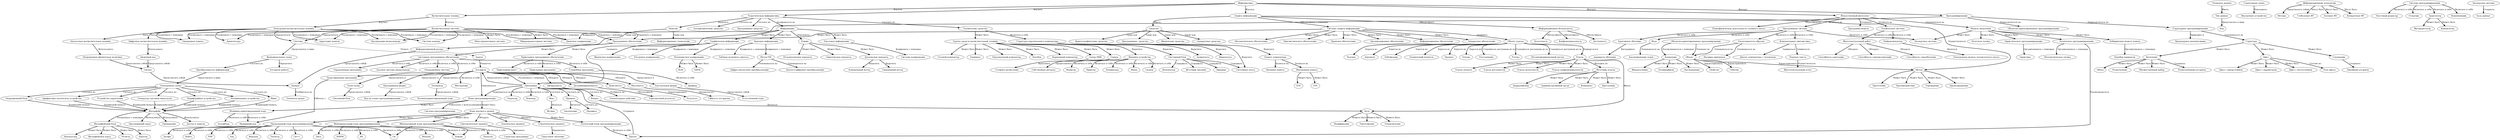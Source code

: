 digraph ex01 {
	"Информатика" -> "Вычислительная техника" [ label = "Изучать", style=bold ];
	"Вычислительная техника" -> "Электронно-вычислительная машина" [ label = "Изучать", style=bold ];
	"Вычислительная техника" -> "Вычислительная система" [ label = "Изучать", style=bold ];
	"Электронно-вычислительная машина" -> "Аналоговая вычислительная машина" [ label = "Быть", style=bold ];
	"Электронно-вычислительная машина" -> "Цифровая вычислительная машина" [ label = "Быть", style=bold ];
	"Аналоговая вычислительная машина" -> "Непрерывная физическая величина" [ label = "Использовать", style=bold ];
	"Цифровая вычислительная машина" -> "Двоичный код" [ label = "Использовать", style=bold ];
	"Непрерывная физическая величина" -> "Сигнал" [ label = "Представлять собой", style=bold ];
	"Двоичный код" -> "Сигнал" [ label = "Представлять собой", style=bold ];
	"Сигнал" -> "Данные" [ label = "Представлять собой", style=bold ];
	"Данные" -> "Элементы даных" [ label = "Разбиваться на", style=bold ];
	"Элементы данных" -> "Тип данных" [ label = "Иметь", style=bold ];
	"Тип данных" -> "Код" [ label = "Представлять в виде", style=bold ];
	"Электронно-вычислительная машина" -> "Система" [ label = "Определяться", style=bold ];
	"Вычислительная система" -> "Система" [ label = "Определяться", style=bold ];
	"Система" -> "Задача" [ label = "Решать"];
	"Задача" -> "Алгоритм" [ label = "Решается", style=bold ];
	"Алгоритм" -> "Программа" [ label = "Реализовать с помощью", style=bold ];
	"Система" -> "Функциональная схема" [ label = "Представлять в виде", style=bold ];
	"Функциональная схема" -> "Преобразователь информации" [ label = "Состоять из", style=bold ];
	"Преобразователь информации" -> "Электронная схема" [ label = "Представлять в виде", style=bold ];
	"Электронная схема" -> "Операционный блок" [ label = "Состоять из", style=bold ];
	"Электронная схема" -> "Арифметико-логическое устройство" [ label = "Состоять из", style=bold ];
	"Электронная схема" -> "Устройство управления" [ label = "Состоять из", style=bold ];
	"Электронная схема" -> "Генератор тактовых импульсов" [ label = "Состоять из", style=bold ];
	"Электронная схема" -> "Периферийное устройство" [ label = "Состоять из", style=bold ];
	"Электронная схема" -> "Запоминающее устройство" [ label = "Состоять из", style=bold ];
	"Электронная схема" -> "Шина" [ label = "Состоять из", style=bold ];
	"Операционный блок" -> "Интерфейс" [ label = "Взаимодействовать", style=bold ];
	"Арифметико-логическое устройство" -> "Интерфейс" [ label = "Взаимодействовать", style=bold ];
	"Устройство управления" -> "Интерфейс" [ label = "Взаимодействовать", style=bold ];
	"Генератор тактовых импульсов" -> "Интерфейс" [ label = "Взаимодействовать", style=bold ];
	"Периферийное устройство" -> "Интерфейс" [ label = "Взаимодействовать", style=bold ];
	"Запоминающее устройство" -> "Интерфейс" [ label = "Взаимодействовать", style=bold ];
	"Шина" -> "Интерфейс" [ label = "Взаимодействовать", style=bold ];
	"Интерфейс" -> "Интерфейсный блок" [ label = "Реализовать с помощью", style=bold ];
	"Интерфейсный блок" -> "Адаптер" [ label = "Может быть", style=bold ];
	"Интерфейсный блок" -> "Контроллер" [ label = "Может быть", style=bold ];
	"Интерфейсный блок" -> "Интерфейсная карта" [ label = "Может быть", style=bold ];
	"Интерфейсный блок" -> "Регистр" [ label = "Может быть", style=bold ];
	"Интерфейс" -> "Программный опрос" [ label = "Использовать", style=bold ];
	"Интерфейс" -> "Прерывание" [ label = "Использовать", style=bold ];
	"Интерфейс" -> "Доступ к памяти" [ label = "Использовать", style=bold ];
	"Функциональная схема" -> "Алгоритм работы" [ label = "Определять", style=bold ];
	"Структурная схема" -> "Внутреннее устройство" [ label = "Показывать", style=bold ];
	"Электронно-вычислительная машина" -> "Программное обеспечение" [ label = "Управлять с помощью", style=bold ];
	"Вычислительная система" -> "Программное обеспечение" [ label = "Управлять с помощью", style=bold ];
	"Программное обеспечение" -> "Прикладное программное обеспечение" [ label = "Может быть", style=bold ];
	"Прикладное программное обеспечение" -> "Прикладная программа" [ label = "Включать в себя", style=bold ];
	"Прикладное программное обеспечение" -> "Прикладной пакет" [ label = "Включать в себя", style=bold ];
	"Программное обеспечение" -> "Системное программное обеспечение" [ label = "Может быть", style=bold ];
	"Системное программное обеспечение" -> "Базовая система ввода-вывода" [ label = "Включать в себя", style=bold ];
	"Системное программное обеспечение" -> "Операционная система" [ label = "Включать в себя", style=bold ];
	"Системное программное обеспечение" -> "Транслирующая программа" [ label = "Включать в себя", style=bold ];
	"Транслирующая программа" -> "Машинный код" [ label = "Работать с", style=bold ];
	"Системное программное обеспечение" -> "Служебная программа" [ label = "Включать в себя", style=bold ];
	"Служебная программа" -> "Драйвер" [ label = "Включать в себя", style=bold ];
	"Системное программное обеспечение" -> "Управляющая программа" [ label = "Включать в себя", style=bold ];
	"Электронно-вычислительная машина" -> "Организация ввода-вывода" [ label = "Реализовать с помощью", style=bold ];
	"Электронно-вычислительная машина" -> "Двоичное кодирование" [ label = "Реализовать с помощью", style=bold ];
	"Электронно-вычислительная машина" -> "Адресация памяти" [ label = "Реализовать с помощью", style=bold ];
	"Электронно-вычислительная машина" -> "Система команд" [ label = "Реализовать с помощью", style=bold ];
	"Электронно-вычислительная машина" -> "Однородная память" [ label = "Реализовать с помощью", style=bold ];
	"Электронно-вычислительная машина" -> "Архитектура" [ label = "Реализовать с помощью", style=bold ];
	"Вычислительная система" -> "Организация ввода-вывода" [ label = "Реализовать с помощью", style=bold ];
	"Вычислительная система" -> "Двоичное кодирование" [ label = "Реализовать с помощью", style=bold ];
	"Вычислительная система" -> "Адресация памяти" [ label = "Реализовать с помощью", style=bold ];
	"Вычислительная система" -> "Система команд" [ label = "Реализовать с помощью", style=bold ];
	"Вычислительная система" -> "Однородная память" [ label = "Реализовать с помощью", style=bold ];
	"Вычислительная система" -> "Архитектура" [ label = "Реализовать с помощью", style=bold ];
	"Вычислительная система" -> "Многопроцесорная система" [ label = "Может быть", style=bold ];
	"Вычислительная система" -> "Микропроцессорная система" [ label = "Может быть", style=bold ];
	"Информатика" -> "Защита информации" [ label = "Изучать", style=bold ];
	"Защита информации" -> "Информационная безопасность" [ label = "Обеспечивать", style=bold ];
	"Информационная безопасность" -> "Доступность" [ label = "Обеспечивать", style=bold ];
	"Информационная безопасность" -> "Целостность" [ label = "Обеспечивать", style=bold ];
	"Информационная безопасность" -> "Конфеденциальность" [ label = "Обеспечивать", style=bold ];
	"Защита информации" -> "Система защиты информации" [ label = "Обеспечивать с помощью", style=bold ];
	"Система защиты информации" -> "Правовое обеспечение" [ label = "Может быть", style=bold ];
	"Система защиты информации" -> "Организационное обеспечение" [ label = "Может быть", style=bold ];
	"Система защиты информации" -> "Информационное обеспечение" [ label = "Может быть", style=bold ];
	"Система защиты информации" -> "Аппаратное обеспечение" [ label = "Может быть", style=bold ];
	"Система защиты информации" -> "Программное обеспечение" [ label = "Может быть", style=bold ];
	"Система защиты информации" -> "Математическое обеспечение" [ label = "Может быть", style=bold ];
	"Система защиты информации" -> "Лингвистическое обеспечение" [ label = "Может быть", style=bold ];
	"Система защиты информации" -> "Объект угрозы" [ label = "Защищать" style=bold ];
	"Объект угрозы" -> "Человек" [ label = "Берется из", style=bold ];
	"Объект угрозы" -> "Документ" [ label = "Берется из", style=bold ];
	"Объект угрозы" -> "Публикация" [ label = "Берется из", style=bold ];
	"Объект угрозы" -> "Технический носитель" [ label = "Берется из", style=bold ];
	"Объект угрозы" -> "Продукт" [ label = "Берется из", style=bold ];
	"Объект угрозы" -> "Отходы" [ label = "Берется из", style=bold ];
	"Объект угрозы" -> "Разглашение" [ label = "Становиться доступным из-за", style=bold ];
	"Объект угрозы" -> "Утечка" [ label = "Становиться доступным из-за", style=bold ];
	"Объект угрозы" -> "Несанкционированный доступ" [ label = "Становиться доступным из-за", style=bold ];
	"Объект угрозы" -> "Угроза" [ label = "Подвергается", style=bold ];
	"Угроза" -> "Угроза целостности" [ label = "Может быть", style=bold ];
	"Угроза" -> "Угроза конфеденциальности" [ label = "Может быть", style=bold ];
	"Угроза" -> "Угроза полноте" [ label = "Может быть", style=bold ];
	"Угроза" -> "Угроза доступности" [ label = "Может быть", style=bold ];
	"Угроза" -> "Источник угрозы" [ label = "Исходить из", style=bold ];
	"Источник угрозы" -> "Конкурент" [ label = "Может быть", style=bold ];
	"Источник угрозы" -> "Преступник" [ label = "Может быть", style=bold ];
	"Источник угрозы" -> "Коррупционер" [ label = "Может быть", style=bold ];
	"Источник угрозы" -> "Административный орган" [ label = "Может быть", style=bold ];
	"Угроза" -> "Цель" [ label = "Иметь", style=bold ];
	"Цель" -> "Ознакомление" [ label = "Можеть быть", style=bold ];
	"Цель" -> "Модификация" [ label = "Можеть быть", style=bold ];
	"Цель" -> "Уничтожение" [ label = "Можеть быть", style=bold ];
	"Защита информации" -> "Метод" [ label = "Осуществляться", style=bold ];
	"Метод" -> "Упреждение" [ label = "Может быть", style=bold ];
	"Метод" -> "Предотвращение" [ label = "Может быть", style=bold ];
	"Метод" -> "Пресечение" [ label = "Может быть", style=bold ];
	"Метод" -> "Противодействие" [ label = "Может быть", style=bold ];
	"Защита информации" -> "Средство" [ label = "Иметь", style=bold ];
	"Средство" -> "Физические средства" [ label = "Такие как", style=bold ];
	"Средство" -> "Аппаратные средства" [ label = "Такие как", style=bold ];
	"Средство" -> "Криптографические средства" [ label = "Такие как", style=bold ];
	"Средство" -> "Программные  средства" [ label = "Такие как", style=bold ];
	"Информатика" -> "Теоретическая информатика" [ label = "Изучать", style=bold ];
	"Теоретическая информатика" -> "Технические средства" [ label = "Состоять из", style=bold ];
	"Теоретическая информатика" -> "Алгоритмические средства" [ label = "Состоять из", style=bold ];
	"Теоретическая информатика" -> "Программные средства" [ label = "Состоять из", style=bold ];
	"Теоретическая информатика" -> "Информация" [ label = "Базироваться на", style=bold ];
	"Информация" -> "Режим" [ label = "Передавать", style=bold ];
	"Режим" -> "Симплексная передача" [ label = "Может быть", style=bold ];
	"Режим" -> "Полудуплексная передача" [ label = "Может быть", style=bold ];
	"Режим" -> "Дуплексная передача" [ label = "Может быть", style=bold ];
	"Дуплексная передача" -> "Синхронный метод" [ label = "Выделять", style=bold ];
	"Дуплексная передача" -> "Асинхронный метод" [ label = "Выделять", style=bold ];
	"Информация" -> "Двоичное кодирование" [ label = "Кодировать", style=bold ];
	"Информация" -> "Текстовая информация" [ label = "Может быть", style=bold ];
	"Информация" -> "Графическая информация" [ label = "Может быть", style=bold ];
	"Информация" -> "Звуковая информация" [ label = "Может быть", style=bold ];
	"Текстовая информация" -> "Система кодирования" [ label = "Кодировать с помощью", style=bold ];
	"Графическая информация" -> "Индексное кодирование" [ label = "Кодировать с помощью", style=bold ];
	"Графическая информация" -> "Полноцветное кодирование" [ label = "Кодировать с помощью", style=bold ];
	"Графическая информация" -> "Растровое кодирование" [ label = "Кодировать с помощью", style=bold ];
	"Полноцветное кодирование" -> "SMYK" [ label = "Может быть", style=bold ];
	"Полноцветное кодирование" -> "RGB" [ label = "Может быть", style=bold ];
	"Звуковая информация" -> "Метод FM" [ label = "Кодировать с помощью", style=bold ];
	"Метод FM" -> "Аналого-цифровое преобразование" [ label = "Основываться на", style=bold ];
	"Метод FM" -> "Цифро-аналоговое преобразование" [ label = "Основываться на", style=bold ];
	"Звуковая информация" -> "Таблица волнового синтеза" [ label = "Кодировать с помощью", style=bold ];
	"Технические средства" -> "Группа средств вычислительной техники" [ label = "Может быть", style=bold ];
	"Группа средств вычислительной техники" -> "Супер ЭВМ" [ label = "Может быть", style=bold ];
	"Группа средств вычислительной техники" -> "Сервер" [ label = "Может быть", style=bold ];
	"Группа средств вычислительной техники" -> "Персональный компьютер" [ label = "Может быть", style=bold ];
	"Группа средств вычислительной техники" -> "Ноутбук" [ label = "Может быть", style=bold ];
	"Группа средств вычислительной техники" -> "Карманный компьютер" [ label = "Может быть", style=bold ];
	"Группа средств вычислительной техники" -> "Сетевой компьютер" [ label = "Может быть", style=bold ];
	"Группа средств вычислительной техники" -> "Терминал" [ label = "Может быть", style=bold ];
	"Супер ЭВМ" -> "Сложное вычисление" [ label = "Выполнять", style=bold ];
	"Сервер" -> "Собственные ресурсы" [ label = "Предоставлять", style=bold ];
	"Технические средства" -> "Структура персонального компьютера" [ label = "Включать в себя", style=bold ];
	"Структура персонального компьютера" -> "Системный блок" [ label = "Выделять", style=bold ];
	"Структура персонального компьютера" -> "Системная плата" [ label = "Выделять", style=bold ];
	"Структура персонального компьютера" -> "Память компьютера" [ label = "Выделять", style=bold ];
	"Структура персонального компьютера" -> "Аудиоплата" [ label = "Выделять", style=bold ];
	"Структура персонального компьютера" -> "Видеоплата" [ label = "Выделять", style=bold ];
	"Структура персонального компьютера" -> "Внешнее устройство" [ label = "Выделять", style=bold ];
	"Системный блок" -> "Системная плата" [ label = "Содержать", style=bold ];
	"Системный блок" -> "Динамик" [ label = "Содержать", style=bold ];
	"Системный блок" -> "Вентилятор" [ label = "Содержать", style=bold ];
	"Системный блок" -> "Источник питания" [ label = "Содержать", style=bold ];
	"Память компьютера" -> "Внутренняя память" [ label = "Делиться на", style=bold ];
	"Память компьютера" -> "Внешняя память" [ label = "Делиться на", style=bold ];
	"Внутренняя память" -> "ОЗУ" [ label = "Может быть", style=bold ];
	"Внутренняя память" -> "ПЗУ" [ label = "Может быть", style=bold ];
	"Внешнее устройство" -> "Клавиатура" [ label = "Включать в себя", style=bold ];
	"Внешнее устройство" -> "Мышь" [ label = "Включать в себя", style=bold ];
	"Внешнее устройство" -> "Сканер" [ label = "Включать в себя", style=bold ];
	"Внешнее устройство" -> "Монитор" [ label = "Включать в себя", style=bold ];
	"Внешнее устройство" -> "Принтер" [ label = "Включать в себя", style=bold ];
	"Теоретическая информатика" -> "Понятие" [ label = "Выделять", style=bold ];
	"Понятие" -> "Информационный ресурс" [ label = "Такие как", style=bold ];
	"Понятие" -> "Информационные технологии" [ label = "Такие как", style=bold ];
	"Информационный ресурс" -> "Данные" [ label = "Представлять собой", style=bold ];
	"Информационный технологии" -> "Методы" [ label = "Предствалять собой", style=bold ];
	"Информационный технологии" -> "Глобальные ИТ" [ label = "Могут быть", style=bold ];
	"Информационный технологии" -> "Базовые ИТ" [ label = "Могут быть", style=bold ];
	"Информационный технологии" -> "Конкретные ИТ" [ label = "Могут быть", style=bold ];
	"Информатика" -> "Программирование" [ label = "Изучать", style=bold ];
	"Программирование" -> "Программа" [ label = "Создавать", style=bold ];
	"Программа" -> "Команда" [ label = "Включать в себя", style=bold ];
	"Программа" -> "Оператор" [ label = "Включать в себя", style=bold ];
	"Программа" -> "Язык программирования" [ label = "Записываться на", style=bold ];
	"Программа" -> "Алгоритм" [ label = "Представлять собой", style=bold ];
	"Алгоритм" -> "Инструкция" [ label = "Включать в себя", style=bold ];
	"Алгоритм" -> "Дискретность" [ label = "Обладать", style=bold ];
	"Алгоритм" -> "Детерминированность" [ label = "Обладать", style=bold ];
	"Алгоритм" -> "Конечность" [ label = "Обладать", style=bold ];
	"Алгоритм" -> "Массовость" [ label = "Обладать", style=bold ];
	"Дискретность" -> "Элементарное действие" [ label = "Разбивать на", style=bold ];
	"Детерминированность" -> "Однозначный результат" [ label = "Обеспечивать", style=bold ];
	"Конечность" -> "Результат" [ label = "Характеризовать", style=bold ];
	"Массовость" -> "Гибкость алгоритма" [ label = "Предполагать", style=bold ];
	"Алгоритм" -> "Текстуальная форма" [ label = "Представлять в", style=bold ];
	"Алгоритм" -> "Блок-схема" [ label = "Представлять в", style=bold ];
	"Алгоритм" -> "Программная форма" [ label = "Представлять в", style=bold ];
	"Алгоритм" -> "Псевдокод" [ label = "Представлять в", style=bold ];
	"Текстуальная форма" -> "Естественный язык" [ label = "Представлять собой", style=bold ];
	"Блок-схема" -> "Связанный блок" [ label = "Представлять собой", style=bold ];
	"Программная форма" -> "Код на языке программирования" [ label = "Представлять собой", style=bold ];
	"Псевдокод" -> "Человекоориентированный язык" [ label = "Представлять собой", style=bold ];
	"Программирование" -> "Структурное программирование" [ label = "Подразделяться на", style=bold ];
	"Программирование" -> "Объектно-ориентированное программирование" [ label = "Подразделяться на", style=bold ];
	"Объектно-ориентированное програмирование" -> "Объект" [ label = "Основано на", style=bold ];
	"Структурное программирование" -> "Структура" [ label = "Основываться на", style=bold ];
	"Структура" -> "Следование" [ label = "Может быть", style=bold ];
	"Структура" -> "Ветвление" [ label = "Может быть", style=bold ];
	"Структура" -> "Цикл" [ label = "Может быть", style=bold ];
	"Структурное программирование" -> "Процедурная декомпозиция" [ label = "Приводить к", style=bold ];
	"Следование" -> "Линейный алгоритм" [ label = "Создавать", style=bold ];
	"Ветвление" -> "Разветвлённый алгоритм" [ label = "Создавать", style=bold ];
	"Ветвление" -> "Обход" [ label = "Может быть", style=bold ];
	"Ветвление" -> "Разветвление" [ label = "Может быть", style=bold ];
	"Ветвление" -> "Множественный выбор" [ label = "Может быть", style=bold ];
	"Цикл" -> "Тело цикла" [ label = "Состоит из", style=bold ];
	"Цикл" -> "Цикл с предусловием" [ label = "Может быть", style=bold ];
	"Цикл" -> "Цикл с параметром" [ label = "Может быть", style=bold ];
	"Цикл" -> "Цикл с постусловием" [ label = "Может быть", style=bold ];
	"Алгоритм" -> "Язык программирования" [ label = "Описываться", style=bold ];
	"Язык программирования" -> "Машинно-ориентированный язык" [ label = "Может быть", style=bold ];
	"Язык программирования" -> "Язык высокого уровня" [ label = "Может быть", style=bold ];
	"Машинно-ориентированный язык" -> "Машинный код" [ label = "Включать в себя", style=bold ];
	"Машинно-ориентированный язык" -> "Ассемблер" [ label = "Включать в себя", style=bold ];
	"Язык высокого уровня" -> "Лексическое правило" [ label = "Обладать", style=bold ];
	"Язык высокого уровня" -> "Синтаксическое правило" [ label = "Обладать", style=bold ];
	"Язык высокого уровня" -> "Семантическое правило" [ label = "Обладать", style=bold ];
	"Синтаксическое правило" -> "Структура программы" [ label = "Описывать", style=bold ];
	"Семантическое правило" -> "Смысловое значение" [ label = "Определять", style=bold ];
	"Язык программирования" -> "Система программирование" [ label = "Работатать с использованием", style=bold ];
	"Система программирования" -> "Текстовый редактор" [ label = "Включать в себя", style=bold ];
	"Система программирования" -> "Отладчик" [ label = "Включать в себя", style=bold ];
	"Система программирования" -> "Транслятор" [ label = "Включать в себя", style=bold ];
	"Система программирования" -> "Компоновщик" [ label = "Включать в себя", style=bold ];
	"Транслятор" -> "Интерпретатор" [ label = "Может быть", style=bold ];
	"Транслятор" -> "Компилятор" [ label = "Может быть", style=bold ];
	"Язык высокого уровня" -> "Императивный язык программирования" [ label = "Может быть", style=bold ];
	"Язык высокого уровня" -> "Функциональный язык программирования" [ label = "Может быть", style=bold ];
	"Язык высокого уровня" -> "Логический язык программирования" [ label = "Может быть", style=bold ];
	"Язык высокого уровня" -> "Процедурный язык программирования" [ label = "Может быть", style=bold ];
	"Императивный язык программирования" -> "Паскальl" [ label = "Включать в себя", style=bold ];
	"Императивный язык программирования" -> "Бейсик" [ label = "Включать в себя", style=bold ];
	"Императивный язык программирования" -> "Си" [ label = "Включать в себя", style=bold ];
	"Функциональный язык программирования" -> "Лисп" [ label = "Включать в себя", style=bold ];
	"Функциональный язык программирования" -> "ISWIM" [ label = "Включать в себя", style=bold ];
	"Функциональный язык программирования" -> "ML" [ label = "Включать в себя", style=bold ];
	"Функциональный язык программирования" -> "Miranda" [ label = "Включать в себя", style=bold ];
	"Логический язык программирования" -> "Пролог" [ label = "Включать в себя", style=bold ];
	"Процедурный язык программирования" -> "Ада" [ label = "Включать в себя", style=bold ];
	"Процедурный язык программирования" -> "Фортран" [ label = "Включать в себя", style=bold ];
	"Процедурный язык программирования" -> "Бейсик" [ label = "Включать в себя", style=bold ];
	"Процедурный язык программирования" -> "Си" [ label = "Включать в себя", style=bold ];
	"Процедурный язык программирования" -> "Паскаль" [ label = "Включать в себя", style=bold ];
	"Процедурный язык программирования" -> "Си++" [ label = "Включать в себя", style=bold ];
	"Процедурный язык программирования" -> "Делфи" [ label = "Включать в себя", style=bold ];
	"Процедурный язык программирования" -> "Кобол" [ label = "Включать в себя", style=bold ];
	"Процедурный язык программирования" -> "PHP" [ label = "Включать в себя", style=bold ];
	"Объект" -> "Свойство" [ label = "Характеризовать", style=bold ];
	"Объект" -> "Метод" [ label = "Характеризовать", style=bold ];
	"Объект" -> "Событие" [ label = "Характеризовать", style=bold ];
	"Объектно-ориентированное програмирование" -> "Концепция" [ label = "Реализовываться с помощью", style=bold ];
	"Концепция" -> "Полиморфизм" [ label = "Может быть", style=bold ];
	"Концепция" -> "Наследование" [ label = "Может быть", style=bold ];
	"Концепция" -> "Инкапсуляция" [ label = "Может быть", style=bold ];
	"Информатика" -> "Искусственный интеллект" [ label = "Изучать", style=bold ];
	"Искусственный интеллект" -> "Психофизическая деятельность головного мозга" [ label = "Моделировать", style=bold ];
	"Искусственный интеллект" -> "Модель мышления" [ label = "Основываться на", style=bold ];
	"Искусственный интеллект" -> "Программа-модель" [ label = "Создавать", style=bold ];
	"Модель мышления" -> "Экспертная система" [ label = "Может быть", style=bold ];
	"Модель мышления" -> "Лабиринтная модель поиска" [ label = "Может быть", style=bold ];
	"Лабиринтная модель поиска" -> "Перебор вариантов" [ label = "Организовывать с помощью", style=bold ];
	"Модель мышления" -> "Эвристическое программирование" [ label = "Может быть", style=bold ];
	"Эвристическое программирование" -> "Эвристика" [ label = "Организовывать с помощью", style=bold ];
	"Модель мышления" -> "Логическое программирование" [ label = "Может быть", style=bold ];
	"Логическое программирование" -> "Математическая логика" [ label = "Организовывать с помощью", style=bold ];
	"Модель мышления" -> "Нечеткая логика" [ label = "Может быть", style=bold ];
	"Искусственный интеллект" -> "Техническая система" [ label = "Делиться на", style=bold ];
	"Искусственный интеллект" -> "Программная система" [ label = "Делиться на", style=bold ];
	"Техническая система" -> "Нейрокомпьютер" [ label = "Включать в себя", style=bold ];
	"Нейрокомпьютер" -> "Электронная модель человеческого мозга" [ label = "Являться", style=bold ];
	"Техническая система" -> "Интеллектуальный робот" [ label = "Включать в себя", style=bold ];
	"Интеллектуальный робот" -> "Способность адаптации" [ label = "Обладать", style=bold ];
	"Интеллектуальный робот" -> "Способность самоорганизации" [ label = "Обладать", style=bold ];
	"Интеллектуальный робот" -> "Способность самообучения" [ label = "Обладать", style=bold ];
	"Программная система" -> "Игра" [ label = "Включать в себя", style=bold ];
	"Программная система" -> "Компьютерная лингвистика" [ label = "Включать в себя", style=bold ];
	"Программная система" -> "Распознаватель образов" [ label = "Включать в себя", style=bold ];
	"Программная система" -> "Адаптивное обучение" [ label = "Включать в себя", style=bold ];
	"Программная система" -> "Экспертная система" [ label = "Включать в себя", style=bold ];
	"Игра" -> "Анализирование ходов" [ label = "Основываться на", style=bold ];
	"Компьютерная лингвистика" -> "Перевод текста" [ label = "Заниматься", style=bold ];
	"Компьютерная лингвистика" -> "Диалог компьютера с человеком" [ label = "Заниматься", style=bold ];
	"Перевод текста" -> "Интеллектуальный агент" [ label = "Осуществляться", style=bold ];
	"Распознаватель образов" -> "Объект" [ label = "Основываться на", style=bold ];
	"Распознаватель образов" -> "Матрица признаков" [ label = "Основываться на", style=bold ];
	"Адаптивное обучение" -> "маршруты обучения" [ label = "Выстраивать", style=bold ];
	"Экспертаня система" -> "База данных" [ label = "Создавать", style=bold ];
	"Логическое программирование" -> "Пролог" [ label = "Реализовываться", style=bold ];
	"Пролог" -> "Программа" [ label = "Создавать", style=bold ];
	"Программа" -> "Факт" [ label = "Состоять из", style=bold ];
	"Программа" -> "Правило" [ label = "Состоять из", style=bold ];
	"Программа" -> "Вопрос" [ label = "Состоять из", style=bold ];
	"Факт" -> "Истина" [ label = "Являться", style=bold ];
	"Правило" -> "Заключение" [ label = "Являться", style=bold ];
	"Вопрос" -> "Цель" [ label = "Являться", style=bold ];
	"Правило" -> "Предикат" [ label = "Состоять из", style=bold ];
}
